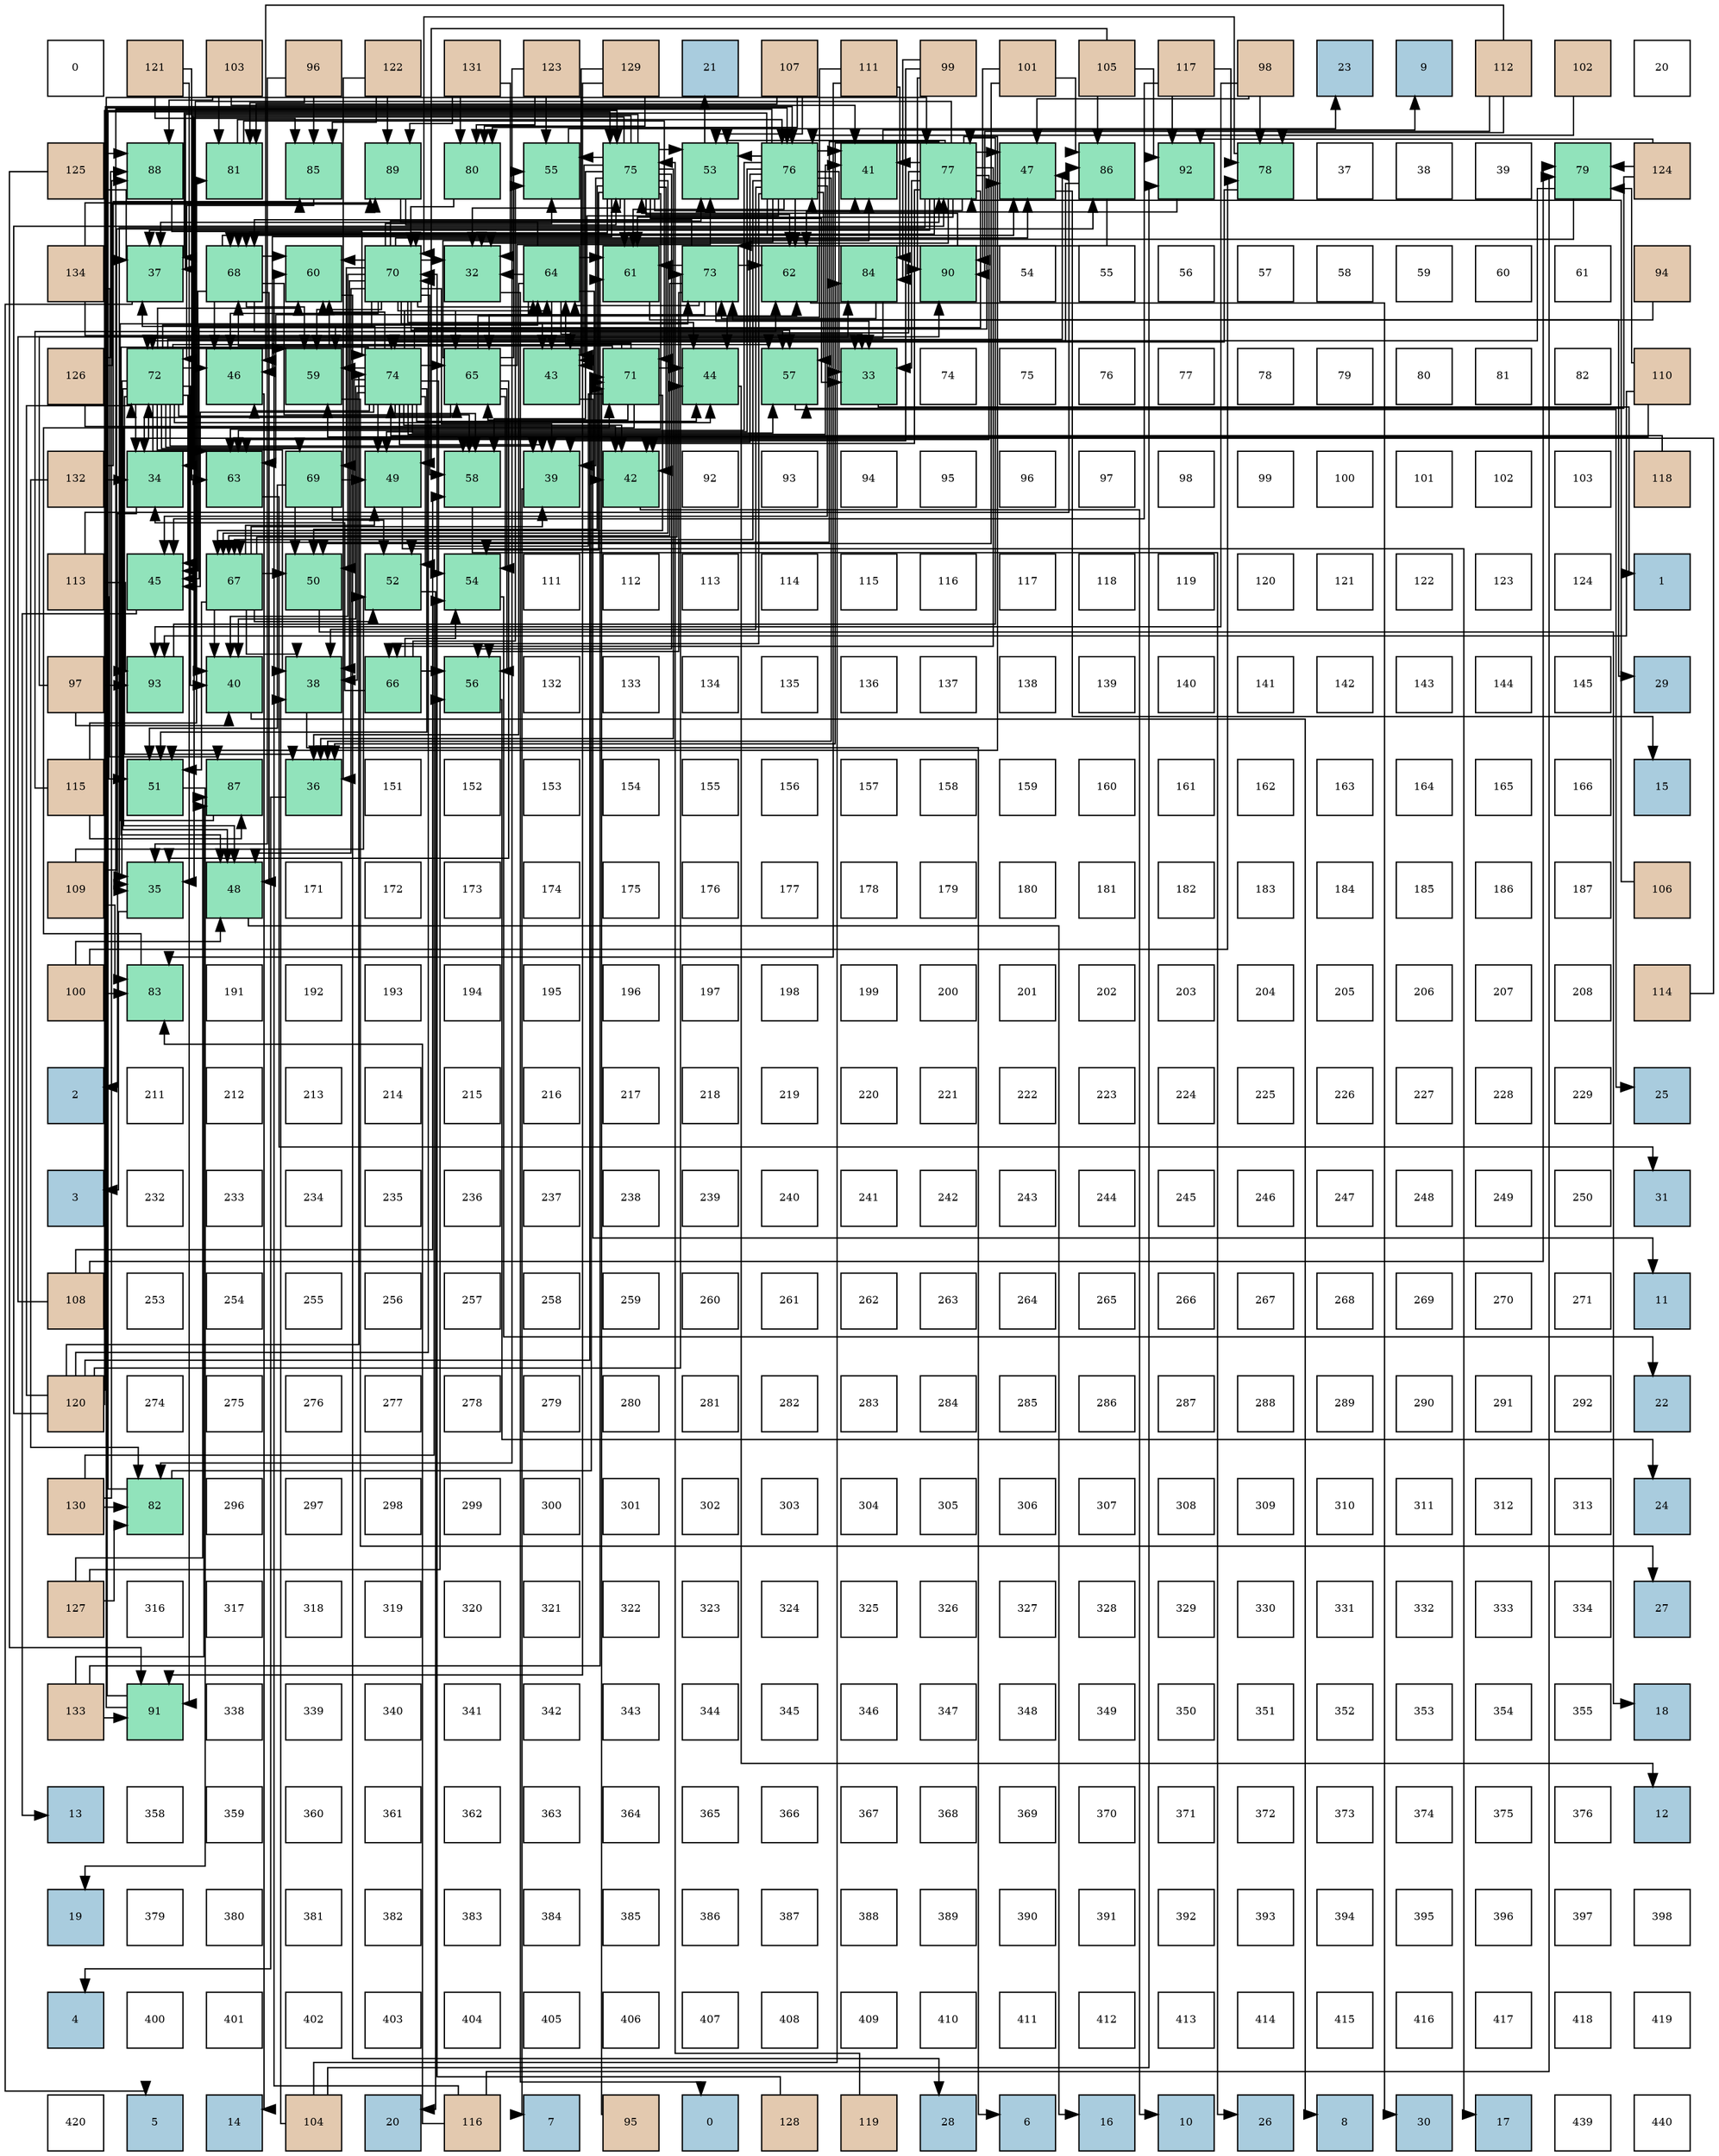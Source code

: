 digraph layout{
 rankdir=TB;
 splines=ortho;
 node [style=filled shape=square fixedsize=true width=0.6];
0[label="0", fontsize=8, fillcolor="#ffffff"];
1[label="121", fontsize=8, fillcolor="#e3c9af"];
2[label="103", fontsize=8, fillcolor="#e3c9af"];
3[label="96", fontsize=8, fillcolor="#e3c9af"];
4[label="122", fontsize=8, fillcolor="#e3c9af"];
5[label="131", fontsize=8, fillcolor="#e3c9af"];
6[label="123", fontsize=8, fillcolor="#e3c9af"];
7[label="129", fontsize=8, fillcolor="#e3c9af"];
8[label="21", fontsize=8, fillcolor="#a9ccde"];
9[label="107", fontsize=8, fillcolor="#e3c9af"];
10[label="111", fontsize=8, fillcolor="#e3c9af"];
11[label="99", fontsize=8, fillcolor="#e3c9af"];
12[label="101", fontsize=8, fillcolor="#e3c9af"];
13[label="105", fontsize=8, fillcolor="#e3c9af"];
14[label="117", fontsize=8, fillcolor="#e3c9af"];
15[label="98", fontsize=8, fillcolor="#e3c9af"];
16[label="23", fontsize=8, fillcolor="#a9ccde"];
17[label="9", fontsize=8, fillcolor="#a9ccde"];
18[label="112", fontsize=8, fillcolor="#e3c9af"];
19[label="102", fontsize=8, fillcolor="#e3c9af"];
20[label="20", fontsize=8, fillcolor="#ffffff"];
21[label="125", fontsize=8, fillcolor="#e3c9af"];
22[label="88", fontsize=8, fillcolor="#91e3bb"];
23[label="81", fontsize=8, fillcolor="#91e3bb"];
24[label="85", fontsize=8, fillcolor="#91e3bb"];
25[label="89", fontsize=8, fillcolor="#91e3bb"];
26[label="80", fontsize=8, fillcolor="#91e3bb"];
27[label="55", fontsize=8, fillcolor="#91e3bb"];
28[label="75", fontsize=8, fillcolor="#91e3bb"];
29[label="53", fontsize=8, fillcolor="#91e3bb"];
30[label="76", fontsize=8, fillcolor="#91e3bb"];
31[label="41", fontsize=8, fillcolor="#91e3bb"];
32[label="77", fontsize=8, fillcolor="#91e3bb"];
33[label="47", fontsize=8, fillcolor="#91e3bb"];
34[label="86", fontsize=8, fillcolor="#91e3bb"];
35[label="92", fontsize=8, fillcolor="#91e3bb"];
36[label="78", fontsize=8, fillcolor="#91e3bb"];
37[label="37", fontsize=8, fillcolor="#ffffff"];
38[label="38", fontsize=8, fillcolor="#ffffff"];
39[label="39", fontsize=8, fillcolor="#ffffff"];
40[label="79", fontsize=8, fillcolor="#91e3bb"];
41[label="124", fontsize=8, fillcolor="#e3c9af"];
42[label="134", fontsize=8, fillcolor="#e3c9af"];
43[label="37", fontsize=8, fillcolor="#91e3bb"];
44[label="68", fontsize=8, fillcolor="#91e3bb"];
45[label="60", fontsize=8, fillcolor="#91e3bb"];
46[label="70", fontsize=8, fillcolor="#91e3bb"];
47[label="32", fontsize=8, fillcolor="#91e3bb"];
48[label="64", fontsize=8, fillcolor="#91e3bb"];
49[label="61", fontsize=8, fillcolor="#91e3bb"];
50[label="73", fontsize=8, fillcolor="#91e3bb"];
51[label="62", fontsize=8, fillcolor="#91e3bb"];
52[label="84", fontsize=8, fillcolor="#91e3bb"];
53[label="90", fontsize=8, fillcolor="#91e3bb"];
54[label="54", fontsize=8, fillcolor="#ffffff"];
55[label="55", fontsize=8, fillcolor="#ffffff"];
56[label="56", fontsize=8, fillcolor="#ffffff"];
57[label="57", fontsize=8, fillcolor="#ffffff"];
58[label="58", fontsize=8, fillcolor="#ffffff"];
59[label="59", fontsize=8, fillcolor="#ffffff"];
60[label="60", fontsize=8, fillcolor="#ffffff"];
61[label="61", fontsize=8, fillcolor="#ffffff"];
62[label="94", fontsize=8, fillcolor="#e3c9af"];
63[label="126", fontsize=8, fillcolor="#e3c9af"];
64[label="72", fontsize=8, fillcolor="#91e3bb"];
65[label="46", fontsize=8, fillcolor="#91e3bb"];
66[label="59", fontsize=8, fillcolor="#91e3bb"];
67[label="74", fontsize=8, fillcolor="#91e3bb"];
68[label="65", fontsize=8, fillcolor="#91e3bb"];
69[label="43", fontsize=8, fillcolor="#91e3bb"];
70[label="71", fontsize=8, fillcolor="#91e3bb"];
71[label="44", fontsize=8, fillcolor="#91e3bb"];
72[label="57", fontsize=8, fillcolor="#91e3bb"];
73[label="33", fontsize=8, fillcolor="#91e3bb"];
74[label="74", fontsize=8, fillcolor="#ffffff"];
75[label="75", fontsize=8, fillcolor="#ffffff"];
76[label="76", fontsize=8, fillcolor="#ffffff"];
77[label="77", fontsize=8, fillcolor="#ffffff"];
78[label="78", fontsize=8, fillcolor="#ffffff"];
79[label="79", fontsize=8, fillcolor="#ffffff"];
80[label="80", fontsize=8, fillcolor="#ffffff"];
81[label="81", fontsize=8, fillcolor="#ffffff"];
82[label="82", fontsize=8, fillcolor="#ffffff"];
83[label="110", fontsize=8, fillcolor="#e3c9af"];
84[label="132", fontsize=8, fillcolor="#e3c9af"];
85[label="34", fontsize=8, fillcolor="#91e3bb"];
86[label="63", fontsize=8, fillcolor="#91e3bb"];
87[label="69", fontsize=8, fillcolor="#91e3bb"];
88[label="49", fontsize=8, fillcolor="#91e3bb"];
89[label="58", fontsize=8, fillcolor="#91e3bb"];
90[label="39", fontsize=8, fillcolor="#91e3bb"];
91[label="42", fontsize=8, fillcolor="#91e3bb"];
92[label="92", fontsize=8, fillcolor="#ffffff"];
93[label="93", fontsize=8, fillcolor="#ffffff"];
94[label="94", fontsize=8, fillcolor="#ffffff"];
95[label="95", fontsize=8, fillcolor="#ffffff"];
96[label="96", fontsize=8, fillcolor="#ffffff"];
97[label="97", fontsize=8, fillcolor="#ffffff"];
98[label="98", fontsize=8, fillcolor="#ffffff"];
99[label="99", fontsize=8, fillcolor="#ffffff"];
100[label="100", fontsize=8, fillcolor="#ffffff"];
101[label="101", fontsize=8, fillcolor="#ffffff"];
102[label="102", fontsize=8, fillcolor="#ffffff"];
103[label="103", fontsize=8, fillcolor="#ffffff"];
104[label="118", fontsize=8, fillcolor="#e3c9af"];
105[label="113", fontsize=8, fillcolor="#e3c9af"];
106[label="45", fontsize=8, fillcolor="#91e3bb"];
107[label="67", fontsize=8, fillcolor="#91e3bb"];
108[label="50", fontsize=8, fillcolor="#91e3bb"];
109[label="52", fontsize=8, fillcolor="#91e3bb"];
110[label="54", fontsize=8, fillcolor="#91e3bb"];
111[label="111", fontsize=8, fillcolor="#ffffff"];
112[label="112", fontsize=8, fillcolor="#ffffff"];
113[label="113", fontsize=8, fillcolor="#ffffff"];
114[label="114", fontsize=8, fillcolor="#ffffff"];
115[label="115", fontsize=8, fillcolor="#ffffff"];
116[label="116", fontsize=8, fillcolor="#ffffff"];
117[label="117", fontsize=8, fillcolor="#ffffff"];
118[label="118", fontsize=8, fillcolor="#ffffff"];
119[label="119", fontsize=8, fillcolor="#ffffff"];
120[label="120", fontsize=8, fillcolor="#ffffff"];
121[label="121", fontsize=8, fillcolor="#ffffff"];
122[label="122", fontsize=8, fillcolor="#ffffff"];
123[label="123", fontsize=8, fillcolor="#ffffff"];
124[label="124", fontsize=8, fillcolor="#ffffff"];
125[label="1", fontsize=8, fillcolor="#a9ccde"];
126[label="97", fontsize=8, fillcolor="#e3c9af"];
127[label="93", fontsize=8, fillcolor="#91e3bb"];
128[label="40", fontsize=8, fillcolor="#91e3bb"];
129[label="38", fontsize=8, fillcolor="#91e3bb"];
130[label="66", fontsize=8, fillcolor="#91e3bb"];
131[label="56", fontsize=8, fillcolor="#91e3bb"];
132[label="132", fontsize=8, fillcolor="#ffffff"];
133[label="133", fontsize=8, fillcolor="#ffffff"];
134[label="134", fontsize=8, fillcolor="#ffffff"];
135[label="135", fontsize=8, fillcolor="#ffffff"];
136[label="136", fontsize=8, fillcolor="#ffffff"];
137[label="137", fontsize=8, fillcolor="#ffffff"];
138[label="138", fontsize=8, fillcolor="#ffffff"];
139[label="139", fontsize=8, fillcolor="#ffffff"];
140[label="140", fontsize=8, fillcolor="#ffffff"];
141[label="141", fontsize=8, fillcolor="#ffffff"];
142[label="142", fontsize=8, fillcolor="#ffffff"];
143[label="143", fontsize=8, fillcolor="#ffffff"];
144[label="144", fontsize=8, fillcolor="#ffffff"];
145[label="145", fontsize=8, fillcolor="#ffffff"];
146[label="29", fontsize=8, fillcolor="#a9ccde"];
147[label="115", fontsize=8, fillcolor="#e3c9af"];
148[label="51", fontsize=8, fillcolor="#91e3bb"];
149[label="87", fontsize=8, fillcolor="#91e3bb"];
150[label="36", fontsize=8, fillcolor="#91e3bb"];
151[label="151", fontsize=8, fillcolor="#ffffff"];
152[label="152", fontsize=8, fillcolor="#ffffff"];
153[label="153", fontsize=8, fillcolor="#ffffff"];
154[label="154", fontsize=8, fillcolor="#ffffff"];
155[label="155", fontsize=8, fillcolor="#ffffff"];
156[label="156", fontsize=8, fillcolor="#ffffff"];
157[label="157", fontsize=8, fillcolor="#ffffff"];
158[label="158", fontsize=8, fillcolor="#ffffff"];
159[label="159", fontsize=8, fillcolor="#ffffff"];
160[label="160", fontsize=8, fillcolor="#ffffff"];
161[label="161", fontsize=8, fillcolor="#ffffff"];
162[label="162", fontsize=8, fillcolor="#ffffff"];
163[label="163", fontsize=8, fillcolor="#ffffff"];
164[label="164", fontsize=8, fillcolor="#ffffff"];
165[label="165", fontsize=8, fillcolor="#ffffff"];
166[label="166", fontsize=8, fillcolor="#ffffff"];
167[label="15", fontsize=8, fillcolor="#a9ccde"];
168[label="109", fontsize=8, fillcolor="#e3c9af"];
169[label="35", fontsize=8, fillcolor="#91e3bb"];
170[label="48", fontsize=8, fillcolor="#91e3bb"];
171[label="171", fontsize=8, fillcolor="#ffffff"];
172[label="172", fontsize=8, fillcolor="#ffffff"];
173[label="173", fontsize=8, fillcolor="#ffffff"];
174[label="174", fontsize=8, fillcolor="#ffffff"];
175[label="175", fontsize=8, fillcolor="#ffffff"];
176[label="176", fontsize=8, fillcolor="#ffffff"];
177[label="177", fontsize=8, fillcolor="#ffffff"];
178[label="178", fontsize=8, fillcolor="#ffffff"];
179[label="179", fontsize=8, fillcolor="#ffffff"];
180[label="180", fontsize=8, fillcolor="#ffffff"];
181[label="181", fontsize=8, fillcolor="#ffffff"];
182[label="182", fontsize=8, fillcolor="#ffffff"];
183[label="183", fontsize=8, fillcolor="#ffffff"];
184[label="184", fontsize=8, fillcolor="#ffffff"];
185[label="185", fontsize=8, fillcolor="#ffffff"];
186[label="186", fontsize=8, fillcolor="#ffffff"];
187[label="187", fontsize=8, fillcolor="#ffffff"];
188[label="106", fontsize=8, fillcolor="#e3c9af"];
189[label="100", fontsize=8, fillcolor="#e3c9af"];
190[label="83", fontsize=8, fillcolor="#91e3bb"];
191[label="191", fontsize=8, fillcolor="#ffffff"];
192[label="192", fontsize=8, fillcolor="#ffffff"];
193[label="193", fontsize=8, fillcolor="#ffffff"];
194[label="194", fontsize=8, fillcolor="#ffffff"];
195[label="195", fontsize=8, fillcolor="#ffffff"];
196[label="196", fontsize=8, fillcolor="#ffffff"];
197[label="197", fontsize=8, fillcolor="#ffffff"];
198[label="198", fontsize=8, fillcolor="#ffffff"];
199[label="199", fontsize=8, fillcolor="#ffffff"];
200[label="200", fontsize=8, fillcolor="#ffffff"];
201[label="201", fontsize=8, fillcolor="#ffffff"];
202[label="202", fontsize=8, fillcolor="#ffffff"];
203[label="203", fontsize=8, fillcolor="#ffffff"];
204[label="204", fontsize=8, fillcolor="#ffffff"];
205[label="205", fontsize=8, fillcolor="#ffffff"];
206[label="206", fontsize=8, fillcolor="#ffffff"];
207[label="207", fontsize=8, fillcolor="#ffffff"];
208[label="208", fontsize=8, fillcolor="#ffffff"];
209[label="114", fontsize=8, fillcolor="#e3c9af"];
210[label="2", fontsize=8, fillcolor="#a9ccde"];
211[label="211", fontsize=8, fillcolor="#ffffff"];
212[label="212", fontsize=8, fillcolor="#ffffff"];
213[label="213", fontsize=8, fillcolor="#ffffff"];
214[label="214", fontsize=8, fillcolor="#ffffff"];
215[label="215", fontsize=8, fillcolor="#ffffff"];
216[label="216", fontsize=8, fillcolor="#ffffff"];
217[label="217", fontsize=8, fillcolor="#ffffff"];
218[label="218", fontsize=8, fillcolor="#ffffff"];
219[label="219", fontsize=8, fillcolor="#ffffff"];
220[label="220", fontsize=8, fillcolor="#ffffff"];
221[label="221", fontsize=8, fillcolor="#ffffff"];
222[label="222", fontsize=8, fillcolor="#ffffff"];
223[label="223", fontsize=8, fillcolor="#ffffff"];
224[label="224", fontsize=8, fillcolor="#ffffff"];
225[label="225", fontsize=8, fillcolor="#ffffff"];
226[label="226", fontsize=8, fillcolor="#ffffff"];
227[label="227", fontsize=8, fillcolor="#ffffff"];
228[label="228", fontsize=8, fillcolor="#ffffff"];
229[label="229", fontsize=8, fillcolor="#ffffff"];
230[label="25", fontsize=8, fillcolor="#a9ccde"];
231[label="3", fontsize=8, fillcolor="#a9ccde"];
232[label="232", fontsize=8, fillcolor="#ffffff"];
233[label="233", fontsize=8, fillcolor="#ffffff"];
234[label="234", fontsize=8, fillcolor="#ffffff"];
235[label="235", fontsize=8, fillcolor="#ffffff"];
236[label="236", fontsize=8, fillcolor="#ffffff"];
237[label="237", fontsize=8, fillcolor="#ffffff"];
238[label="238", fontsize=8, fillcolor="#ffffff"];
239[label="239", fontsize=8, fillcolor="#ffffff"];
240[label="240", fontsize=8, fillcolor="#ffffff"];
241[label="241", fontsize=8, fillcolor="#ffffff"];
242[label="242", fontsize=8, fillcolor="#ffffff"];
243[label="243", fontsize=8, fillcolor="#ffffff"];
244[label="244", fontsize=8, fillcolor="#ffffff"];
245[label="245", fontsize=8, fillcolor="#ffffff"];
246[label="246", fontsize=8, fillcolor="#ffffff"];
247[label="247", fontsize=8, fillcolor="#ffffff"];
248[label="248", fontsize=8, fillcolor="#ffffff"];
249[label="249", fontsize=8, fillcolor="#ffffff"];
250[label="250", fontsize=8, fillcolor="#ffffff"];
251[label="31", fontsize=8, fillcolor="#a9ccde"];
252[label="108", fontsize=8, fillcolor="#e3c9af"];
253[label="253", fontsize=8, fillcolor="#ffffff"];
254[label="254", fontsize=8, fillcolor="#ffffff"];
255[label="255", fontsize=8, fillcolor="#ffffff"];
256[label="256", fontsize=8, fillcolor="#ffffff"];
257[label="257", fontsize=8, fillcolor="#ffffff"];
258[label="258", fontsize=8, fillcolor="#ffffff"];
259[label="259", fontsize=8, fillcolor="#ffffff"];
260[label="260", fontsize=8, fillcolor="#ffffff"];
261[label="261", fontsize=8, fillcolor="#ffffff"];
262[label="262", fontsize=8, fillcolor="#ffffff"];
263[label="263", fontsize=8, fillcolor="#ffffff"];
264[label="264", fontsize=8, fillcolor="#ffffff"];
265[label="265", fontsize=8, fillcolor="#ffffff"];
266[label="266", fontsize=8, fillcolor="#ffffff"];
267[label="267", fontsize=8, fillcolor="#ffffff"];
268[label="268", fontsize=8, fillcolor="#ffffff"];
269[label="269", fontsize=8, fillcolor="#ffffff"];
270[label="270", fontsize=8, fillcolor="#ffffff"];
271[label="271", fontsize=8, fillcolor="#ffffff"];
272[label="11", fontsize=8, fillcolor="#a9ccde"];
273[label="120", fontsize=8, fillcolor="#e3c9af"];
274[label="274", fontsize=8, fillcolor="#ffffff"];
275[label="275", fontsize=8, fillcolor="#ffffff"];
276[label="276", fontsize=8, fillcolor="#ffffff"];
277[label="277", fontsize=8, fillcolor="#ffffff"];
278[label="278", fontsize=8, fillcolor="#ffffff"];
279[label="279", fontsize=8, fillcolor="#ffffff"];
280[label="280", fontsize=8, fillcolor="#ffffff"];
281[label="281", fontsize=8, fillcolor="#ffffff"];
282[label="282", fontsize=8, fillcolor="#ffffff"];
283[label="283", fontsize=8, fillcolor="#ffffff"];
284[label="284", fontsize=8, fillcolor="#ffffff"];
285[label="285", fontsize=8, fillcolor="#ffffff"];
286[label="286", fontsize=8, fillcolor="#ffffff"];
287[label="287", fontsize=8, fillcolor="#ffffff"];
288[label="288", fontsize=8, fillcolor="#ffffff"];
289[label="289", fontsize=8, fillcolor="#ffffff"];
290[label="290", fontsize=8, fillcolor="#ffffff"];
291[label="291", fontsize=8, fillcolor="#ffffff"];
292[label="292", fontsize=8, fillcolor="#ffffff"];
293[label="22", fontsize=8, fillcolor="#a9ccde"];
294[label="130", fontsize=8, fillcolor="#e3c9af"];
295[label="82", fontsize=8, fillcolor="#91e3bb"];
296[label="296", fontsize=8, fillcolor="#ffffff"];
297[label="297", fontsize=8, fillcolor="#ffffff"];
298[label="298", fontsize=8, fillcolor="#ffffff"];
299[label="299", fontsize=8, fillcolor="#ffffff"];
300[label="300", fontsize=8, fillcolor="#ffffff"];
301[label="301", fontsize=8, fillcolor="#ffffff"];
302[label="302", fontsize=8, fillcolor="#ffffff"];
303[label="303", fontsize=8, fillcolor="#ffffff"];
304[label="304", fontsize=8, fillcolor="#ffffff"];
305[label="305", fontsize=8, fillcolor="#ffffff"];
306[label="306", fontsize=8, fillcolor="#ffffff"];
307[label="307", fontsize=8, fillcolor="#ffffff"];
308[label="308", fontsize=8, fillcolor="#ffffff"];
309[label="309", fontsize=8, fillcolor="#ffffff"];
310[label="310", fontsize=8, fillcolor="#ffffff"];
311[label="311", fontsize=8, fillcolor="#ffffff"];
312[label="312", fontsize=8, fillcolor="#ffffff"];
313[label="313", fontsize=8, fillcolor="#ffffff"];
314[label="24", fontsize=8, fillcolor="#a9ccde"];
315[label="127", fontsize=8, fillcolor="#e3c9af"];
316[label="316", fontsize=8, fillcolor="#ffffff"];
317[label="317", fontsize=8, fillcolor="#ffffff"];
318[label="318", fontsize=8, fillcolor="#ffffff"];
319[label="319", fontsize=8, fillcolor="#ffffff"];
320[label="320", fontsize=8, fillcolor="#ffffff"];
321[label="321", fontsize=8, fillcolor="#ffffff"];
322[label="322", fontsize=8, fillcolor="#ffffff"];
323[label="323", fontsize=8, fillcolor="#ffffff"];
324[label="324", fontsize=8, fillcolor="#ffffff"];
325[label="325", fontsize=8, fillcolor="#ffffff"];
326[label="326", fontsize=8, fillcolor="#ffffff"];
327[label="327", fontsize=8, fillcolor="#ffffff"];
328[label="328", fontsize=8, fillcolor="#ffffff"];
329[label="329", fontsize=8, fillcolor="#ffffff"];
330[label="330", fontsize=8, fillcolor="#ffffff"];
331[label="331", fontsize=8, fillcolor="#ffffff"];
332[label="332", fontsize=8, fillcolor="#ffffff"];
333[label="333", fontsize=8, fillcolor="#ffffff"];
334[label="334", fontsize=8, fillcolor="#ffffff"];
335[label="27", fontsize=8, fillcolor="#a9ccde"];
336[label="133", fontsize=8, fillcolor="#e3c9af"];
337[label="91", fontsize=8, fillcolor="#91e3bb"];
338[label="338", fontsize=8, fillcolor="#ffffff"];
339[label="339", fontsize=8, fillcolor="#ffffff"];
340[label="340", fontsize=8, fillcolor="#ffffff"];
341[label="341", fontsize=8, fillcolor="#ffffff"];
342[label="342", fontsize=8, fillcolor="#ffffff"];
343[label="343", fontsize=8, fillcolor="#ffffff"];
344[label="344", fontsize=8, fillcolor="#ffffff"];
345[label="345", fontsize=8, fillcolor="#ffffff"];
346[label="346", fontsize=8, fillcolor="#ffffff"];
347[label="347", fontsize=8, fillcolor="#ffffff"];
348[label="348", fontsize=8, fillcolor="#ffffff"];
349[label="349", fontsize=8, fillcolor="#ffffff"];
350[label="350", fontsize=8, fillcolor="#ffffff"];
351[label="351", fontsize=8, fillcolor="#ffffff"];
352[label="352", fontsize=8, fillcolor="#ffffff"];
353[label="353", fontsize=8, fillcolor="#ffffff"];
354[label="354", fontsize=8, fillcolor="#ffffff"];
355[label="355", fontsize=8, fillcolor="#ffffff"];
356[label="18", fontsize=8, fillcolor="#a9ccde"];
357[label="13", fontsize=8, fillcolor="#a9ccde"];
358[label="358", fontsize=8, fillcolor="#ffffff"];
359[label="359", fontsize=8, fillcolor="#ffffff"];
360[label="360", fontsize=8, fillcolor="#ffffff"];
361[label="361", fontsize=8, fillcolor="#ffffff"];
362[label="362", fontsize=8, fillcolor="#ffffff"];
363[label="363", fontsize=8, fillcolor="#ffffff"];
364[label="364", fontsize=8, fillcolor="#ffffff"];
365[label="365", fontsize=8, fillcolor="#ffffff"];
366[label="366", fontsize=8, fillcolor="#ffffff"];
367[label="367", fontsize=8, fillcolor="#ffffff"];
368[label="368", fontsize=8, fillcolor="#ffffff"];
369[label="369", fontsize=8, fillcolor="#ffffff"];
370[label="370", fontsize=8, fillcolor="#ffffff"];
371[label="371", fontsize=8, fillcolor="#ffffff"];
372[label="372", fontsize=8, fillcolor="#ffffff"];
373[label="373", fontsize=8, fillcolor="#ffffff"];
374[label="374", fontsize=8, fillcolor="#ffffff"];
375[label="375", fontsize=8, fillcolor="#ffffff"];
376[label="376", fontsize=8, fillcolor="#ffffff"];
377[label="12", fontsize=8, fillcolor="#a9ccde"];
378[label="19", fontsize=8, fillcolor="#a9ccde"];
379[label="379", fontsize=8, fillcolor="#ffffff"];
380[label="380", fontsize=8, fillcolor="#ffffff"];
381[label="381", fontsize=8, fillcolor="#ffffff"];
382[label="382", fontsize=8, fillcolor="#ffffff"];
383[label="383", fontsize=8, fillcolor="#ffffff"];
384[label="384", fontsize=8, fillcolor="#ffffff"];
385[label="385", fontsize=8, fillcolor="#ffffff"];
386[label="386", fontsize=8, fillcolor="#ffffff"];
387[label="387", fontsize=8, fillcolor="#ffffff"];
388[label="388", fontsize=8, fillcolor="#ffffff"];
389[label="389", fontsize=8, fillcolor="#ffffff"];
390[label="390", fontsize=8, fillcolor="#ffffff"];
391[label="391", fontsize=8, fillcolor="#ffffff"];
392[label="392", fontsize=8, fillcolor="#ffffff"];
393[label="393", fontsize=8, fillcolor="#ffffff"];
394[label="394", fontsize=8, fillcolor="#ffffff"];
395[label="395", fontsize=8, fillcolor="#ffffff"];
396[label="396", fontsize=8, fillcolor="#ffffff"];
397[label="397", fontsize=8, fillcolor="#ffffff"];
398[label="398", fontsize=8, fillcolor="#ffffff"];
399[label="4", fontsize=8, fillcolor="#a9ccde"];
400[label="400", fontsize=8, fillcolor="#ffffff"];
401[label="401", fontsize=8, fillcolor="#ffffff"];
402[label="402", fontsize=8, fillcolor="#ffffff"];
403[label="403", fontsize=8, fillcolor="#ffffff"];
404[label="404", fontsize=8, fillcolor="#ffffff"];
405[label="405", fontsize=8, fillcolor="#ffffff"];
406[label="406", fontsize=8, fillcolor="#ffffff"];
407[label="407", fontsize=8, fillcolor="#ffffff"];
408[label="408", fontsize=8, fillcolor="#ffffff"];
409[label="409", fontsize=8, fillcolor="#ffffff"];
410[label="410", fontsize=8, fillcolor="#ffffff"];
411[label="411", fontsize=8, fillcolor="#ffffff"];
412[label="412", fontsize=8, fillcolor="#ffffff"];
413[label="413", fontsize=8, fillcolor="#ffffff"];
414[label="414", fontsize=8, fillcolor="#ffffff"];
415[label="415", fontsize=8, fillcolor="#ffffff"];
416[label="416", fontsize=8, fillcolor="#ffffff"];
417[label="417", fontsize=8, fillcolor="#ffffff"];
418[label="418", fontsize=8, fillcolor="#ffffff"];
419[label="419", fontsize=8, fillcolor="#ffffff"];
420[label="420", fontsize=8, fillcolor="#ffffff"];
421[label="5", fontsize=8, fillcolor="#a9ccde"];
422[label="14", fontsize=8, fillcolor="#a9ccde"];
423[label="104", fontsize=8, fillcolor="#e3c9af"];
424[label="20", fontsize=8, fillcolor="#a9ccde"];
425[label="116", fontsize=8, fillcolor="#e3c9af"];
426[label="7", fontsize=8, fillcolor="#a9ccde"];
427[label="95", fontsize=8, fillcolor="#e3c9af"];
428[label="0", fontsize=8, fillcolor="#a9ccde"];
429[label="128", fontsize=8, fillcolor="#e3c9af"];
430[label="119", fontsize=8, fillcolor="#e3c9af"];
431[label="28", fontsize=8, fillcolor="#a9ccde"];
432[label="6", fontsize=8, fillcolor="#a9ccde"];
433[label="16", fontsize=8, fillcolor="#a9ccde"];
434[label="10", fontsize=8, fillcolor="#a9ccde"];
435[label="26", fontsize=8, fillcolor="#a9ccde"];
436[label="8", fontsize=8, fillcolor="#a9ccde"];
437[label="30", fontsize=8, fillcolor="#a9ccde"];
438[label="17", fontsize=8, fillcolor="#a9ccde"];
439[label="439", fontsize=8, fillcolor="#ffffff"];
440[label="440", fontsize=8, fillcolor="#ffffff"];
edge [constraint=false, style=vis];47 -> 428;
73 -> 125;
85 -> 210;
169 -> 231;
150 -> 399;
43 -> 421;
129 -> 432;
90 -> 426;
128 -> 436;
31 -> 17;
91 -> 434;
69 -> 272;
71 -> 377;
106 -> 357;
65 -> 422;
33 -> 167;
170 -> 433;
88 -> 438;
108 -> 356;
148 -> 378;
109 -> 424;
29 -> 8;
110 -> 293;
27 -> 16;
131 -> 314;
72 -> 230;
89 -> 435;
66 -> 335;
45 -> 431;
49 -> 146;
51 -> 437;
86 -> 251;
48 -> 47;
48 -> 73;
48 -> 150;
48 -> 43;
48 -> 91;
48 -> 69;
48 -> 49;
48 -> 86;
68 -> 85;
68 -> 169;
68 -> 31;
68 -> 29;
68 -> 110;
68 -> 27;
68 -> 131;
68 -> 51;
130 -> 85;
130 -> 110;
130 -> 27;
130 -> 131;
107 -> 129;
107 -> 90;
107 -> 128;
107 -> 71;
107 -> 88;
107 -> 108;
107 -> 148;
107 -> 109;
44 -> 106;
44 -> 65;
44 -> 33;
44 -> 170;
44 -> 72;
44 -> 89;
44 -> 66;
44 -> 45;
87 -> 88;
87 -> 108;
87 -> 148;
87 -> 109;
46 -> 47;
46 -> 129;
46 -> 90;
46 -> 128;
46 -> 69;
46 -> 71;
46 -> 106;
46 -> 65;
46 -> 33;
46 -> 170;
46 -> 29;
46 -> 27;
46 -> 72;
46 -> 89;
46 -> 66;
46 -> 45;
46 -> 48;
46 -> 68;
46 -> 87;
70 -> 71;
70 -> 170;
70 -> 109;
70 -> 45;
70 -> 48;
70 -> 68;
70 -> 107;
70 -> 44;
64 -> 85;
64 -> 169;
64 -> 150;
64 -> 129;
64 -> 90;
64 -> 128;
64 -> 71;
64 -> 106;
64 -> 65;
64 -> 33;
64 -> 170;
64 -> 72;
64 -> 89;
64 -> 66;
64 -> 45;
64 -> 86;
64 -> 48;
64 -> 68;
64 -> 87;
50 -> 73;
50 -> 131;
50 -> 49;
50 -> 51;
50 -> 48;
50 -> 68;
50 -> 107;
50 -> 44;
67 -> 43;
67 -> 129;
67 -> 90;
67 -> 128;
67 -> 31;
67 -> 91;
67 -> 71;
67 -> 106;
67 -> 65;
67 -> 33;
67 -> 170;
67 -> 88;
67 -> 108;
67 -> 148;
67 -> 109;
67 -> 110;
67 -> 72;
67 -> 89;
67 -> 66;
67 -> 45;
67 -> 48;
67 -> 68;
28 -> 47;
28 -> 73;
28 -> 85;
28 -> 169;
28 -> 150;
28 -> 43;
28 -> 90;
28 -> 31;
28 -> 91;
28 -> 69;
28 -> 65;
28 -> 108;
28 -> 29;
28 -> 110;
28 -> 27;
28 -> 131;
28 -> 89;
28 -> 49;
28 -> 51;
28 -> 86;
28 -> 107;
28 -> 44;
30 -> 47;
30 -> 73;
30 -> 169;
30 -> 150;
30 -> 43;
30 -> 129;
30 -> 31;
30 -> 91;
30 -> 69;
30 -> 106;
30 -> 88;
30 -> 29;
30 -> 72;
30 -> 49;
30 -> 51;
30 -> 86;
30 -> 130;
30 -> 107;
30 -> 44;
32 -> 47;
32 -> 73;
32 -> 169;
32 -> 150;
32 -> 43;
32 -> 128;
32 -> 31;
32 -> 91;
32 -> 69;
32 -> 33;
32 -> 148;
32 -> 29;
32 -> 66;
32 -> 49;
32 -> 51;
32 -> 86;
32 -> 130;
32 -> 107;
32 -> 44;
36 -> 46;
36 -> 67;
40 -> 46;
40 -> 64;
26 -> 46;
23 -> 70;
23 -> 30;
295 -> 70;
295 -> 28;
190 -> 70;
52 -> 64;
52 -> 50;
24 -> 64;
34 -> 50;
34 -> 67;
149 -> 50;
22 -> 67;
25 -> 28;
25 -> 32;
53 -> 28;
337 -> 30;
337 -> 32;
35 -> 30;
127 -> 32;
62 -> 50;
427 -> 70;
3 -> 169;
3 -> 23;
3 -> 24;
126 -> 128;
126 -> 52;
126 -> 127;
15 -> 33;
15 -> 36;
15 -> 127;
11 -> 90;
11 -> 52;
11 -> 53;
189 -> 170;
189 -> 36;
189 -> 190;
12 -> 108;
12 -> 34;
12 -> 53;
19 -> 30;
2 -> 31;
2 -> 23;
2 -> 22;
423 -> 129;
423 -> 52;
423 -> 35;
13 -> 88;
13 -> 34;
13 -> 35;
188 -> 32;
9 -> 29;
9 -> 26;
9 -> 23;
252 -> 89;
252 -> 40;
252 -> 53;
168 -> 109;
168 -> 190;
168 -> 34;
83 -> 66;
83 -> 40;
83 -> 127;
10 -> 71;
10 -> 190;
10 -> 52;
18 -> 65;
18 -> 36;
18 -> 53;
105 -> 148;
105 -> 34;
105 -> 127;
209 -> 64;
147 -> 51;
147 -> 23;
147 -> 149;
425 -> 45;
425 -> 40;
425 -> 190;
14 -> 106;
14 -> 36;
14 -> 35;
104 -> 67;
430 -> 28;
273 -> 46;
273 -> 70;
273 -> 64;
273 -> 50;
273 -> 67;
273 -> 28;
273 -> 30;
273 -> 32;
1 -> 86;
1 -> 24;
1 -> 337;
4 -> 150;
4 -> 24;
4 -> 25;
6 -> 27;
6 -> 26;
6 -> 295;
41 -> 72;
41 -> 40;
41 -> 35;
21 -> 43;
21 -> 22;
21 -> 337;
63 -> 91;
63 -> 22;
63 -> 25;
315 -> 131;
315 -> 295;
315 -> 149;
429 -> 46;
7 -> 69;
7 -> 26;
7 -> 337;
294 -> 110;
294 -> 295;
294 -> 22;
5 -> 47;
5 -> 26;
5 -> 25;
84 -> 85;
84 -> 295;
84 -> 24;
336 -> 49;
336 -> 149;
336 -> 337;
42 -> 73;
42 -> 149;
42 -> 25;
edge [constraint=true, style=invis];
0 -> 21 -> 42 -> 63 -> 84 -> 105 -> 126 -> 147 -> 168 -> 189 -> 210 -> 231 -> 252 -> 273 -> 294 -> 315 -> 336 -> 357 -> 378 -> 399 -> 420;
1 -> 22 -> 43 -> 64 -> 85 -> 106 -> 127 -> 148 -> 169 -> 190 -> 211 -> 232 -> 253 -> 274 -> 295 -> 316 -> 337 -> 358 -> 379 -> 400 -> 421;
2 -> 23 -> 44 -> 65 -> 86 -> 107 -> 128 -> 149 -> 170 -> 191 -> 212 -> 233 -> 254 -> 275 -> 296 -> 317 -> 338 -> 359 -> 380 -> 401 -> 422;
3 -> 24 -> 45 -> 66 -> 87 -> 108 -> 129 -> 150 -> 171 -> 192 -> 213 -> 234 -> 255 -> 276 -> 297 -> 318 -> 339 -> 360 -> 381 -> 402 -> 423;
4 -> 25 -> 46 -> 67 -> 88 -> 109 -> 130 -> 151 -> 172 -> 193 -> 214 -> 235 -> 256 -> 277 -> 298 -> 319 -> 340 -> 361 -> 382 -> 403 -> 424;
5 -> 26 -> 47 -> 68 -> 89 -> 110 -> 131 -> 152 -> 173 -> 194 -> 215 -> 236 -> 257 -> 278 -> 299 -> 320 -> 341 -> 362 -> 383 -> 404 -> 425;
6 -> 27 -> 48 -> 69 -> 90 -> 111 -> 132 -> 153 -> 174 -> 195 -> 216 -> 237 -> 258 -> 279 -> 300 -> 321 -> 342 -> 363 -> 384 -> 405 -> 426;
7 -> 28 -> 49 -> 70 -> 91 -> 112 -> 133 -> 154 -> 175 -> 196 -> 217 -> 238 -> 259 -> 280 -> 301 -> 322 -> 343 -> 364 -> 385 -> 406 -> 427;
8 -> 29 -> 50 -> 71 -> 92 -> 113 -> 134 -> 155 -> 176 -> 197 -> 218 -> 239 -> 260 -> 281 -> 302 -> 323 -> 344 -> 365 -> 386 -> 407 -> 428;
9 -> 30 -> 51 -> 72 -> 93 -> 114 -> 135 -> 156 -> 177 -> 198 -> 219 -> 240 -> 261 -> 282 -> 303 -> 324 -> 345 -> 366 -> 387 -> 408 -> 429;
10 -> 31 -> 52 -> 73 -> 94 -> 115 -> 136 -> 157 -> 178 -> 199 -> 220 -> 241 -> 262 -> 283 -> 304 -> 325 -> 346 -> 367 -> 388 -> 409 -> 430;
11 -> 32 -> 53 -> 74 -> 95 -> 116 -> 137 -> 158 -> 179 -> 200 -> 221 -> 242 -> 263 -> 284 -> 305 -> 326 -> 347 -> 368 -> 389 -> 410 -> 431;
12 -> 33 -> 54 -> 75 -> 96 -> 117 -> 138 -> 159 -> 180 -> 201 -> 222 -> 243 -> 264 -> 285 -> 306 -> 327 -> 348 -> 369 -> 390 -> 411 -> 432;
13 -> 34 -> 55 -> 76 -> 97 -> 118 -> 139 -> 160 -> 181 -> 202 -> 223 -> 244 -> 265 -> 286 -> 307 -> 328 -> 349 -> 370 -> 391 -> 412 -> 433;
14 -> 35 -> 56 -> 77 -> 98 -> 119 -> 140 -> 161 -> 182 -> 203 -> 224 -> 245 -> 266 -> 287 -> 308 -> 329 -> 350 -> 371 -> 392 -> 413 -> 434;
15 -> 36 -> 57 -> 78 -> 99 -> 120 -> 141 -> 162 -> 183 -> 204 -> 225 -> 246 -> 267 -> 288 -> 309 -> 330 -> 351 -> 372 -> 393 -> 414 -> 435;
16 -> 37 -> 58 -> 79 -> 100 -> 121 -> 142 -> 163 -> 184 -> 205 -> 226 -> 247 -> 268 -> 289 -> 310 -> 331 -> 352 -> 373 -> 394 -> 415 -> 436;
17 -> 38 -> 59 -> 80 -> 101 -> 122 -> 143 -> 164 -> 185 -> 206 -> 227 -> 248 -> 269 -> 290 -> 311 -> 332 -> 353 -> 374 -> 395 -> 416 -> 437;
18 -> 39 -> 60 -> 81 -> 102 -> 123 -> 144 -> 165 -> 186 -> 207 -> 228 -> 249 -> 270 -> 291 -> 312 -> 333 -> 354 -> 375 -> 396 -> 417 -> 438;
19 -> 40 -> 61 -> 82 -> 103 -> 124 -> 145 -> 166 -> 187 -> 208 -> 229 -> 250 -> 271 -> 292 -> 313 -> 334 -> 355 -> 376 -> 397 -> 418 -> 439;
20 -> 41 -> 62 -> 83 -> 104 -> 125 -> 146 -> 167 -> 188 -> 209 -> 230 -> 251 -> 272 -> 293 -> 314 -> 335 -> 356 -> 377 -> 398 -> 419 -> 440;
rank = same {0 -> 1 -> 2 -> 3 -> 4 -> 5 -> 6 -> 7 -> 8 -> 9 -> 10 -> 11 -> 12 -> 13 -> 14 -> 15 -> 16 -> 17 -> 18 -> 19 -> 20};
rank = same {21 -> 22 -> 23 -> 24 -> 25 -> 26 -> 27 -> 28 -> 29 -> 30 -> 31 -> 32 -> 33 -> 34 -> 35 -> 36 -> 37 -> 38 -> 39 -> 40 -> 41};
rank = same {42 -> 43 -> 44 -> 45 -> 46 -> 47 -> 48 -> 49 -> 50 -> 51 -> 52 -> 53 -> 54 -> 55 -> 56 -> 57 -> 58 -> 59 -> 60 -> 61 -> 62};
rank = same {63 -> 64 -> 65 -> 66 -> 67 -> 68 -> 69 -> 70 -> 71 -> 72 -> 73 -> 74 -> 75 -> 76 -> 77 -> 78 -> 79 -> 80 -> 81 -> 82 -> 83};
rank = same {84 -> 85 -> 86 -> 87 -> 88 -> 89 -> 90 -> 91 -> 92 -> 93 -> 94 -> 95 -> 96 -> 97 -> 98 -> 99 -> 100 -> 101 -> 102 -> 103 -> 104};
rank = same {105 -> 106 -> 107 -> 108 -> 109 -> 110 -> 111 -> 112 -> 113 -> 114 -> 115 -> 116 -> 117 -> 118 -> 119 -> 120 -> 121 -> 122 -> 123 -> 124 -> 125};
rank = same {126 -> 127 -> 128 -> 129 -> 130 -> 131 -> 132 -> 133 -> 134 -> 135 -> 136 -> 137 -> 138 -> 139 -> 140 -> 141 -> 142 -> 143 -> 144 -> 145 -> 146};
rank = same {147 -> 148 -> 149 -> 150 -> 151 -> 152 -> 153 -> 154 -> 155 -> 156 -> 157 -> 158 -> 159 -> 160 -> 161 -> 162 -> 163 -> 164 -> 165 -> 166 -> 167};
rank = same {168 -> 169 -> 170 -> 171 -> 172 -> 173 -> 174 -> 175 -> 176 -> 177 -> 178 -> 179 -> 180 -> 181 -> 182 -> 183 -> 184 -> 185 -> 186 -> 187 -> 188};
rank = same {189 -> 190 -> 191 -> 192 -> 193 -> 194 -> 195 -> 196 -> 197 -> 198 -> 199 -> 200 -> 201 -> 202 -> 203 -> 204 -> 205 -> 206 -> 207 -> 208 -> 209};
rank = same {210 -> 211 -> 212 -> 213 -> 214 -> 215 -> 216 -> 217 -> 218 -> 219 -> 220 -> 221 -> 222 -> 223 -> 224 -> 225 -> 226 -> 227 -> 228 -> 229 -> 230};
rank = same {231 -> 232 -> 233 -> 234 -> 235 -> 236 -> 237 -> 238 -> 239 -> 240 -> 241 -> 242 -> 243 -> 244 -> 245 -> 246 -> 247 -> 248 -> 249 -> 250 -> 251};
rank = same {252 -> 253 -> 254 -> 255 -> 256 -> 257 -> 258 -> 259 -> 260 -> 261 -> 262 -> 263 -> 264 -> 265 -> 266 -> 267 -> 268 -> 269 -> 270 -> 271 -> 272};
rank = same {273 -> 274 -> 275 -> 276 -> 277 -> 278 -> 279 -> 280 -> 281 -> 282 -> 283 -> 284 -> 285 -> 286 -> 287 -> 288 -> 289 -> 290 -> 291 -> 292 -> 293};
rank = same {294 -> 295 -> 296 -> 297 -> 298 -> 299 -> 300 -> 301 -> 302 -> 303 -> 304 -> 305 -> 306 -> 307 -> 308 -> 309 -> 310 -> 311 -> 312 -> 313 -> 314};
rank = same {315 -> 316 -> 317 -> 318 -> 319 -> 320 -> 321 -> 322 -> 323 -> 324 -> 325 -> 326 -> 327 -> 328 -> 329 -> 330 -> 331 -> 332 -> 333 -> 334 -> 335};
rank = same {336 -> 337 -> 338 -> 339 -> 340 -> 341 -> 342 -> 343 -> 344 -> 345 -> 346 -> 347 -> 348 -> 349 -> 350 -> 351 -> 352 -> 353 -> 354 -> 355 -> 356};
rank = same {357 -> 358 -> 359 -> 360 -> 361 -> 362 -> 363 -> 364 -> 365 -> 366 -> 367 -> 368 -> 369 -> 370 -> 371 -> 372 -> 373 -> 374 -> 375 -> 376 -> 377};
rank = same {378 -> 379 -> 380 -> 381 -> 382 -> 383 -> 384 -> 385 -> 386 -> 387 -> 388 -> 389 -> 390 -> 391 -> 392 -> 393 -> 394 -> 395 -> 396 -> 397 -> 398};
rank = same {399 -> 400 -> 401 -> 402 -> 403 -> 404 -> 405 -> 406 -> 407 -> 408 -> 409 -> 410 -> 411 -> 412 -> 413 -> 414 -> 415 -> 416 -> 417 -> 418 -> 419};
rank = same {420 -> 421 -> 422 -> 423 -> 424 -> 425 -> 426 -> 427 -> 428 -> 429 -> 430 -> 431 -> 432 -> 433 -> 434 -> 435 -> 436 -> 437 -> 438 -> 439 -> 440};
}